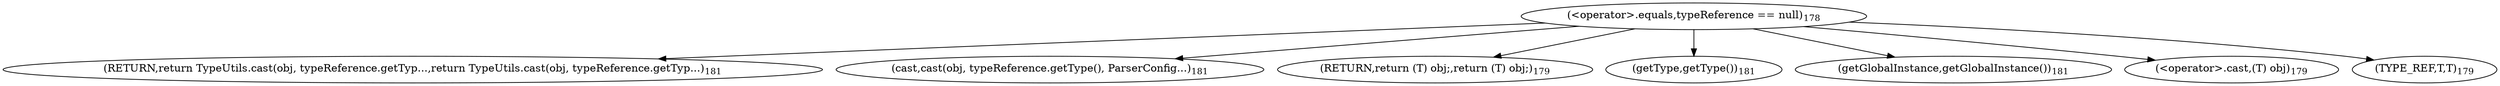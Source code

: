 digraph "getObject" {  
"608" [label = <(RETURN,return TypeUtils.cast(obj, typeReference.getTyp...,return TypeUtils.cast(obj, typeReference.getTyp...)<SUB>181</SUB>> ]
"600" [label = <(&lt;operator&gt;.equals,typeReference == null)<SUB>178</SUB>> ]
"609" [label = <(cast,cast(obj, typeReference.getType(), ParserConfig...)<SUB>181</SUB>> ]
"604" [label = <(RETURN,return (T) obj;,return (T) obj;)<SUB>179</SUB>> ]
"612" [label = <(getType,getType())<SUB>181</SUB>> ]
"614" [label = <(getGlobalInstance,getGlobalInstance())<SUB>181</SUB>> ]
"605" [label = <(&lt;operator&gt;.cast,(T) obj)<SUB>179</SUB>> ]
"606" [label = <(TYPE_REF,T,T)<SUB>179</SUB>> ]
  "600" -> "604" 
  "600" -> "608" 
  "600" -> "606" 
  "600" -> "609" 
  "600" -> "612" 
  "600" -> "614" 
  "600" -> "605" 
}
